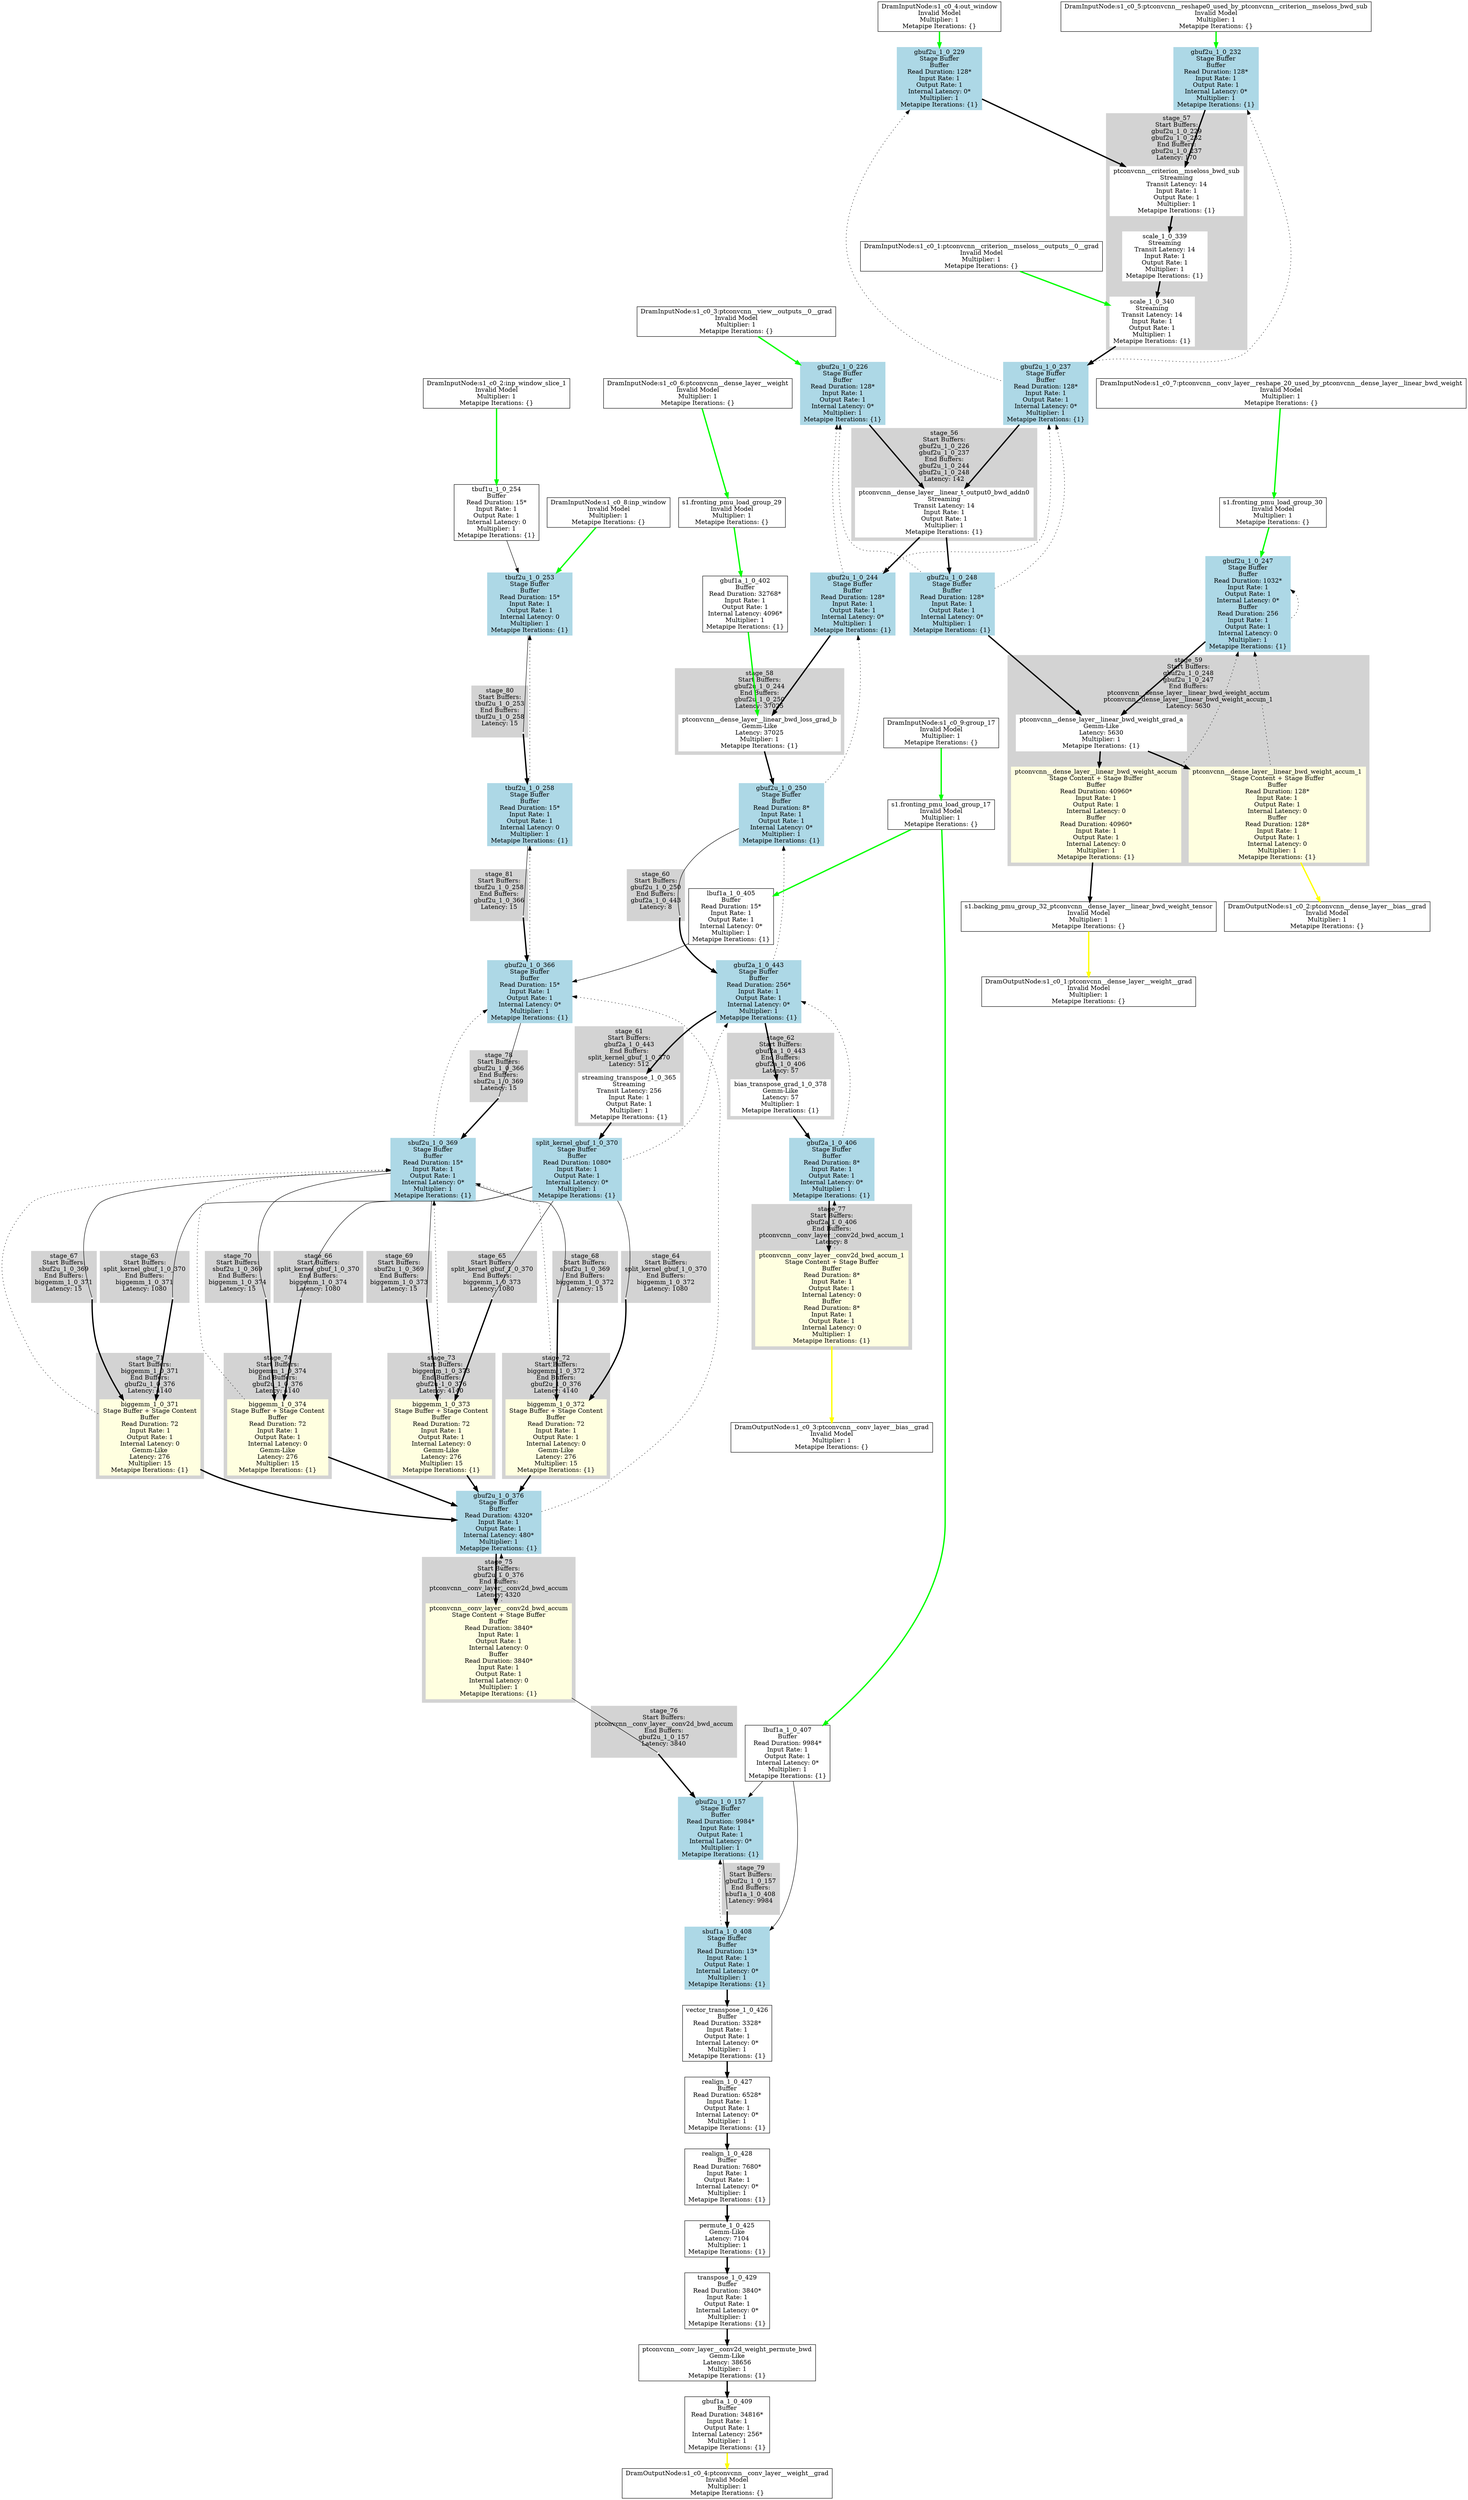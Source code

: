 digraph {
	node [shape=box]
	subgraph cluster_stage_56 {
		node [style=filled,color=white];
		style=filled;
		color=lightgrey;
		label = "stage_56&#xA;Start Buffers:&#xA;gbuf2u_1_0_226&#xA;gbuf2u_1_0_237&#xA;End Buffers:&#xA;gbuf2u_1_0_244&#xA;gbuf2u_1_0_248&#xA;Latency: 142";
		tooltip = "stage_56&#xA;Start Buffers:&#xA;gbuf2u_1_0_226&#xA;gbuf2u_1_0_237&#xA;End Buffers:&#xA;gbuf2u_1_0_244&#xA;gbuf2u_1_0_248&#xA;Latency: 142";
		1;
	}
	subgraph cluster_stage_57 {
		node [style=filled,color=white];
		style=filled;
		color=lightgrey;
		label = "stage_57&#xA;Start Buffers:&#xA;gbuf2u_1_0_229&#xA;gbuf2u_1_0_232&#xA;End Buffers:&#xA;gbuf2u_1_0_237&#xA;Latency: 170";
		tooltip = "stage_57&#xA;Start Buffers:&#xA;gbuf2u_1_0_229&#xA;gbuf2u_1_0_232&#xA;End Buffers:&#xA;gbuf2u_1_0_237&#xA;Latency: 170";
		6;
		5;
		3;
	}
	subgraph cluster_stage_58 {
		node [style=filled,color=white];
		style=filled;
		color=lightgrey;
		label = "stage_58&#xA;Start Buffers:&#xA;gbuf2u_1_0_244&#xA;End Buffers:&#xA;gbuf2u_1_0_250&#xA;Latency: 37025";
		tooltip = "stage_58&#xA;Start Buffers:&#xA;gbuf2u_1_0_244&#xA;End Buffers:&#xA;gbuf2u_1_0_250&#xA;Latency: 37025";
		10;
	}
	subgraph cluster_stage_59 {
		node [style=filled,color=white];
		style=filled;
		color=lightgrey;
		label = "stage_59&#xA;Start Buffers:&#xA;gbuf2u_1_0_248&#xA;gbuf2u_1_0_247&#xA;End Buffers:&#xA;ptconvcnn__dense_layer__linear_bwd_weight_accum&#xA;ptconvcnn__dense_layer__linear_bwd_weight_accum_1&#xA;Latency: 5630";
		tooltip = "stage_59&#xA;Start Buffers:&#xA;gbuf2u_1_0_248&#xA;gbuf2u_1_0_247&#xA;End Buffers:&#xA;ptconvcnn__dense_layer__linear_bwd_weight_accum&#xA;ptconvcnn__dense_layer__linear_bwd_weight_accum_1&#xA;Latency: 5630";
		15;
		14;
		16;
	}
	subgraph cluster_stage_60 {
		node [style=filled,color=white];
		style=filled;
		color=lightgrey;
		label = "stage_60&#xA;Start Buffers:&#xA;gbuf2u_1_0_250&#xA;End Buffers:&#xA;gbuf2a_1_0_443&#xA;Latency: 8";
		tooltip = "stage_60&#xA;Start Buffers:&#xA;gbuf2u_1_0_250&#xA;End Buffers:&#xA;gbuf2a_1_0_443&#xA;Latency: 8";
		62 [shape=point];
	}
	 "12"->"62" [arrowhead=none];
	subgraph cluster_stage_61 {
		node [style=filled,color=white];
		style=filled;
		color=lightgrey;
		label = "stage_61&#xA;Start Buffers:&#xA;gbuf2a_1_0_443&#xA;End Buffers:&#xA;split_kernel_gbuf_1_0_370&#xA;Latency: 512";
		tooltip = "stage_61&#xA;Start Buffers:&#xA;gbuf2a_1_0_443&#xA;End Buffers:&#xA;split_kernel_gbuf_1_0_370&#xA;Latency: 512";
		18;
	}
	subgraph cluster_stage_62 {
		node [style=filled,color=white];
		style=filled;
		color=lightgrey;
		label = "stage_62&#xA;Start Buffers:&#xA;gbuf2a_1_0_443&#xA;End Buffers:&#xA;gbuf2a_1_0_406&#xA;Latency: 57";
		tooltip = "stage_62&#xA;Start Buffers:&#xA;gbuf2a_1_0_443&#xA;End Buffers:&#xA;gbuf2a_1_0_406&#xA;Latency: 57";
		19;
	}
	subgraph cluster_stage_63 {
		node [style=filled,color=white];
		style=filled;
		color=lightgrey;
		label = "stage_63&#xA;Start Buffers:&#xA;split_kernel_gbuf_1_0_370&#xA;End Buffers:&#xA;biggemm_1_0_371&#xA;Latency: 1080";
		tooltip = "stage_63&#xA;Start Buffers:&#xA;split_kernel_gbuf_1_0_370&#xA;End Buffers:&#xA;biggemm_1_0_371&#xA;Latency: 1080";
		63 [shape=point];
	}
	 "20"->"63" [arrowhead=none];
	subgraph cluster_stage_64 {
		node [style=filled,color=white];
		style=filled;
		color=lightgrey;
		label = "stage_64&#xA;Start Buffers:&#xA;split_kernel_gbuf_1_0_370&#xA;End Buffers:&#xA;biggemm_1_0_372&#xA;Latency: 1080";
		tooltip = "stage_64&#xA;Start Buffers:&#xA;split_kernel_gbuf_1_0_370&#xA;End Buffers:&#xA;biggemm_1_0_372&#xA;Latency: 1080";
		64 [shape=point];
	}
	 "20"->"64" [arrowhead=none];
	subgraph cluster_stage_65 {
		node [style=filled,color=white];
		style=filled;
		color=lightgrey;
		label = "stage_65&#xA;Start Buffers:&#xA;split_kernel_gbuf_1_0_370&#xA;End Buffers:&#xA;biggemm_1_0_373&#xA;Latency: 1080";
		tooltip = "stage_65&#xA;Start Buffers:&#xA;split_kernel_gbuf_1_0_370&#xA;End Buffers:&#xA;biggemm_1_0_373&#xA;Latency: 1080";
		65 [shape=point];
	}
	 "20"->"65" [arrowhead=none];
	subgraph cluster_stage_66 {
		node [style=filled,color=white];
		style=filled;
		color=lightgrey;
		label = "stage_66&#xA;Start Buffers:&#xA;split_kernel_gbuf_1_0_370&#xA;End Buffers:&#xA;biggemm_1_0_374&#xA;Latency: 1080";
		tooltip = "stage_66&#xA;Start Buffers:&#xA;split_kernel_gbuf_1_0_370&#xA;End Buffers:&#xA;biggemm_1_0_374&#xA;Latency: 1080";
		66 [shape=point];
	}
	 "20"->"66" [arrowhead=none];
	subgraph cluster_stage_67 {
		node [style=filled,color=white];
		style=filled;
		color=lightgrey;
		label = "stage_67&#xA;Start Buffers:&#xA;sbuf2u_1_0_369&#xA;End Buffers:&#xA;biggemm_1_0_371&#xA;Latency: 15";
		tooltip = "stage_67&#xA;Start Buffers:&#xA;sbuf2u_1_0_369&#xA;End Buffers:&#xA;biggemm_1_0_371&#xA;Latency: 15";
		67 [shape=point];
	}
	 "21"->"67" [arrowhead=none];
	subgraph cluster_stage_68 {
		node [style=filled,color=white];
		style=filled;
		color=lightgrey;
		label = "stage_68&#xA;Start Buffers:&#xA;sbuf2u_1_0_369&#xA;End Buffers:&#xA;biggemm_1_0_372&#xA;Latency: 15";
		tooltip = "stage_68&#xA;Start Buffers:&#xA;sbuf2u_1_0_369&#xA;End Buffers:&#xA;biggemm_1_0_372&#xA;Latency: 15";
		68 [shape=point];
	}
	 "21"->"68" [arrowhead=none];
	subgraph cluster_stage_69 {
		node [style=filled,color=white];
		style=filled;
		color=lightgrey;
		label = "stage_69&#xA;Start Buffers:&#xA;sbuf2u_1_0_369&#xA;End Buffers:&#xA;biggemm_1_0_373&#xA;Latency: 15";
		tooltip = "stage_69&#xA;Start Buffers:&#xA;sbuf2u_1_0_369&#xA;End Buffers:&#xA;biggemm_1_0_373&#xA;Latency: 15";
		69 [shape=point];
	}
	 "21"->"69" [arrowhead=none];
	subgraph cluster_stage_70 {
		node [style=filled,color=white];
		style=filled;
		color=lightgrey;
		label = "stage_70&#xA;Start Buffers:&#xA;sbuf2u_1_0_369&#xA;End Buffers:&#xA;biggemm_1_0_374&#xA;Latency: 15";
		tooltip = "stage_70&#xA;Start Buffers:&#xA;sbuf2u_1_0_369&#xA;End Buffers:&#xA;biggemm_1_0_374&#xA;Latency: 15";
		70 [shape=point];
	}
	 "21"->"70" [arrowhead=none];
	subgraph cluster_stage_71 {
		node [style=filled,color=white];
		style=filled;
		color=lightgrey;
		label = "stage_71&#xA;Start Buffers:&#xA;biggemm_1_0_371&#xA;End Buffers:&#xA;gbuf2u_1_0_376&#xA;Latency: 4140";
		tooltip = "stage_71&#xA;Start Buffers:&#xA;biggemm_1_0_371&#xA;End Buffers:&#xA;gbuf2u_1_0_376&#xA;Latency: 4140";
		22;
	}
	subgraph cluster_stage_72 {
		node [style=filled,color=white];
		style=filled;
		color=lightgrey;
		label = "stage_72&#xA;Start Buffers:&#xA;biggemm_1_0_372&#xA;End Buffers:&#xA;gbuf2u_1_0_376&#xA;Latency: 4140";
		tooltip = "stage_72&#xA;Start Buffers:&#xA;biggemm_1_0_372&#xA;End Buffers:&#xA;gbuf2u_1_0_376&#xA;Latency: 4140";
		23;
	}
	subgraph cluster_stage_73 {
		node [style=filled,color=white];
		style=filled;
		color=lightgrey;
		label = "stage_73&#xA;Start Buffers:&#xA;biggemm_1_0_373&#xA;End Buffers:&#xA;gbuf2u_1_0_376&#xA;Latency: 4140";
		tooltip = "stage_73&#xA;Start Buffers:&#xA;biggemm_1_0_373&#xA;End Buffers:&#xA;gbuf2u_1_0_376&#xA;Latency: 4140";
		24;
	}
	subgraph cluster_stage_74 {
		node [style=filled,color=white];
		style=filled;
		color=lightgrey;
		label = "stage_74&#xA;Start Buffers:&#xA;biggemm_1_0_374&#xA;End Buffers:&#xA;gbuf2u_1_0_376&#xA;Latency: 4140";
		tooltip = "stage_74&#xA;Start Buffers:&#xA;biggemm_1_0_374&#xA;End Buffers:&#xA;gbuf2u_1_0_376&#xA;Latency: 4140";
		25;
	}
	subgraph cluster_stage_75 {
		node [style=filled,color=white];
		style=filled;
		color=lightgrey;
		label = "stage_75&#xA;Start Buffers:&#xA;gbuf2u_1_0_376&#xA;End Buffers:&#xA;ptconvcnn__conv_layer__conv2d_bwd_accum&#xA;Latency: 4320";
		tooltip = "stage_75&#xA;Start Buffers:&#xA;gbuf2u_1_0_376&#xA;End Buffers:&#xA;ptconvcnn__conv_layer__conv2d_bwd_accum&#xA;Latency: 4320";
		27;
	}
	subgraph cluster_stage_76 {
		node [style=filled,color=white];
		style=filled;
		color=lightgrey;
		label = "stage_76&#xA;Start Buffers:&#xA;ptconvcnn__conv_layer__conv2d_bwd_accum&#xA;End Buffers:&#xA;gbuf2u_1_0_157&#xA;Latency: 3840";
		tooltip = "stage_76&#xA;Start Buffers:&#xA;ptconvcnn__conv_layer__conv2d_bwd_accum&#xA;End Buffers:&#xA;gbuf2u_1_0_157&#xA;Latency: 3840";
		71 [shape=point];
	}
	 "27"->"71" [arrowhead=none];
	subgraph cluster_stage_77 {
		node [style=filled,color=white];
		style=filled;
		color=lightgrey;
		label = "stage_77&#xA;Start Buffers:&#xA;gbuf2a_1_0_406&#xA;End Buffers:&#xA;ptconvcnn__conv_layer__conv2d_bwd_accum_1&#xA;Latency: 8";
		tooltip = "stage_77&#xA;Start Buffers:&#xA;gbuf2a_1_0_406&#xA;End Buffers:&#xA;ptconvcnn__conv_layer__conv2d_bwd_accum_1&#xA;Latency: 8";
		29;
	}
	subgraph cluster_stage_78 {
		node [style=filled,color=white];
		style=filled;
		color=lightgrey;
		label = "stage_78&#xA;Start Buffers:&#xA;gbuf2u_1_0_366&#xA;End Buffers:&#xA;sbuf2u_1_0_369&#xA;Latency: 15";
		tooltip = "stage_78&#xA;Start Buffers:&#xA;gbuf2u_1_0_366&#xA;End Buffers:&#xA;sbuf2u_1_0_369&#xA;Latency: 15";
		72 [shape=point];
	}
	 "39"->"72" [arrowhead=none];
	subgraph cluster_stage_79 {
		node [style=filled,color=white];
		style=filled;
		color=lightgrey;
		label = "stage_79&#xA;Start Buffers:&#xA;gbuf2u_1_0_157&#xA;End Buffers:&#xA;sbuf1a_1_0_408&#xA;Latency: 9984";
		tooltip = "stage_79&#xA;Start Buffers:&#xA;gbuf2u_1_0_157&#xA;End Buffers:&#xA;sbuf1a_1_0_408&#xA;Latency: 9984";
		73 [shape=point];
	}
	 "40"->"73" [arrowhead=none];
	subgraph cluster_stage_80 {
		node [style=filled,color=white];
		style=filled;
		color=lightgrey;
		label = "stage_80&#xA;Start Buffers:&#xA;tbuf2u_1_0_253&#xA;End Buffers:&#xA;tbuf2u_1_0_258&#xA;Latency: 15";
		tooltip = "stage_80&#xA;Start Buffers:&#xA;tbuf2u_1_0_253&#xA;End Buffers:&#xA;tbuf2u_1_0_258&#xA;Latency: 15";
		74 [shape=point];
	}
	 "43"->"74" [arrowhead=none];
	subgraph cluster_stage_81 {
		node [style=filled,color=white];
		style=filled;
		color=lightgrey;
		label = "stage_81&#xA;Start Buffers:&#xA;tbuf2u_1_0_258&#xA;End Buffers:&#xA;gbuf2u_1_0_366&#xA;Latency: 15";
		tooltip = "stage_81&#xA;Start Buffers:&#xA;tbuf2u_1_0_258&#xA;End Buffers:&#xA;gbuf2u_1_0_366&#xA;Latency: 15";
		75 [shape=point];
	}
	 "44"->"75" [arrowhead=none];
	"0" [label= "gbuf2u_1_0_226&#xA;Stage Buffer&#xA;Buffer&#xA;Read Duration: 128*&#xA;Input Rate: 1&#xA;Output Rate: 1&#xA;Internal Latency: 0*&#xA;Multiplier: 1&#xA;Metapipe Iterations: {1}",style=filled,color=lightblue, tooltip= "gbuf2u_1_0_226&#xA;Stage Buffer&#xA;Buffer&#xA;Read Duration: 128*&#xA;Input Rate: 1&#xA;Output Rate: 1&#xA;Internal Latency: 0*&#xA;Multiplier: 1&#xA;Metapipe Iterations: {1}"];
	 "55"->"0" [color=green, penwidth=3 , tooltip="InitGroup/vector"];
	"1" [label= "ptconvcnn__dense_layer__linear_t_output0_bwd_addn0&#xA;Streaming&#xA;Transit Latency: 14&#xA;Input Rate: 1&#xA;Output Rate: 1&#xA;Multiplier: 1&#xA;Metapipe Iterations: {1}", tooltip= "ptconvcnn__dense_layer__linear_t_output0_bwd_addn0&#xA;Streaming&#xA;Transit Latency: 14&#xA;Input Rate: 1&#xA;Output Rate: 1&#xA;Multiplier: 1&#xA;Metapipe Iterations: {1}"];
	 "0"->"1" [color=black, penwidth=3 , tooltip="ExecGroup/vector Iters: {1}"];
	 "7"->"1" [color=black, penwidth=3 , tooltip="ExecGroup/vector Iters: {1}"];
	"2" [label= "gbuf2u_1_0_229&#xA;Stage Buffer&#xA;Buffer&#xA;Read Duration: 128*&#xA;Input Rate: 1&#xA;Output Rate: 1&#xA;Internal Latency: 0*&#xA;Multiplier: 1&#xA;Metapipe Iterations: {1}",style=filled,color=lightblue, tooltip= "gbuf2u_1_0_229&#xA;Stage Buffer&#xA;Buffer&#xA;Read Duration: 128*&#xA;Input Rate: 1&#xA;Output Rate: 1&#xA;Internal Latency: 0*&#xA;Multiplier: 1&#xA;Metapipe Iterations: {1}"];
	 "56"->"2" [color=green, penwidth=3 , tooltip="InitGroup/vector"];
	"3" [label= "ptconvcnn__criterion__mseloss_bwd_sub&#xA;Streaming&#xA;Transit Latency: 14&#xA;Input Rate: 1&#xA;Output Rate: 1&#xA;Multiplier: 1&#xA;Metapipe Iterations: {1}", tooltip= "ptconvcnn__criterion__mseloss_bwd_sub&#xA;Streaming&#xA;Transit Latency: 14&#xA;Input Rate: 1&#xA;Output Rate: 1&#xA;Multiplier: 1&#xA;Metapipe Iterations: {1}"];
	 "2"->"3" [color=black, penwidth=3 , tooltip="ExecGroup/vector Iters: {1}"];
	 "4"->"3" [color=black, penwidth=3 , tooltip="ExecGroup/vector Iters: {1}"];
	"4" [label= "gbuf2u_1_0_232&#xA;Stage Buffer&#xA;Buffer&#xA;Read Duration: 128*&#xA;Input Rate: 1&#xA;Output Rate: 1&#xA;Internal Latency: 0*&#xA;Multiplier: 1&#xA;Metapipe Iterations: {1}",style=filled,color=lightblue, tooltip= "gbuf2u_1_0_232&#xA;Stage Buffer&#xA;Buffer&#xA;Read Duration: 128*&#xA;Input Rate: 1&#xA;Output Rate: 1&#xA;Internal Latency: 0*&#xA;Multiplier: 1&#xA;Metapipe Iterations: {1}"];
	 "57"->"4" [color=green, penwidth=3 , tooltip="InitGroup/vector"];
	"5" [label= "scale_1_0_339&#xA;Streaming&#xA;Transit Latency: 14&#xA;Input Rate: 1&#xA;Output Rate: 1&#xA;Multiplier: 1&#xA;Metapipe Iterations: {1}", tooltip= "scale_1_0_339&#xA;Streaming&#xA;Transit Latency: 14&#xA;Input Rate: 1&#xA;Output Rate: 1&#xA;Multiplier: 1&#xA;Metapipe Iterations: {1}"];
	 "3"->"5" [color=black, penwidth=3 , tooltip="ExecGroup/vector Iters: {1}"];
	"6" [label= "scale_1_0_340&#xA;Streaming&#xA;Transit Latency: 14&#xA;Input Rate: 1&#xA;Output Rate: 1&#xA;Multiplier: 1&#xA;Metapipe Iterations: {1}", tooltip= "scale_1_0_340&#xA;Streaming&#xA;Transit Latency: 14&#xA;Input Rate: 1&#xA;Output Rate: 1&#xA;Multiplier: 1&#xA;Metapipe Iterations: {1}"];
	 "5"->"6" [color=black, penwidth=3 , tooltip="ExecGroup/vector Iters: {1}"];
	 "53"->"6" [color=green, penwidth=3 , tooltip="InitGroup/vector"];
	"7" [label= "gbuf2u_1_0_237&#xA;Stage Buffer&#xA;Buffer&#xA;Read Duration: 128*&#xA;Input Rate: 1&#xA;Output Rate: 1&#xA;Internal Latency: 0*&#xA;Multiplier: 1&#xA;Metapipe Iterations: {1}",style=filled,color=lightblue, tooltip= "gbuf2u_1_0_237&#xA;Stage Buffer&#xA;Buffer&#xA;Read Duration: 128*&#xA;Input Rate: 1&#xA;Output Rate: 1&#xA;Internal Latency: 0*&#xA;Multiplier: 1&#xA;Metapipe Iterations: {1}"];
	 "6"->"7" [color=black, penwidth=3 , tooltip="ExecGroup/vector Iters: {1}"];
	 "2"->"7" [style=dotted, dir=back];
	 "4"->"7" [style=dotted, dir=back];
	"8" [label= "gbuf2u_1_0_244&#xA;Stage Buffer&#xA;Buffer&#xA;Read Duration: 128*&#xA;Input Rate: 1&#xA;Output Rate: 1&#xA;Internal Latency: 0*&#xA;Multiplier: 1&#xA;Metapipe Iterations: {1}",style=filled,color=lightblue, tooltip= "gbuf2u_1_0_244&#xA;Stage Buffer&#xA;Buffer&#xA;Read Duration: 128*&#xA;Input Rate: 1&#xA;Output Rate: 1&#xA;Internal Latency: 0*&#xA;Multiplier: 1&#xA;Metapipe Iterations: {1}"];
	 "1"->"8" [color=black, penwidth=3 , tooltip="ExecGroup/vector Iters: {1}"];
	 "0"->"8" [style=dotted, dir=back];
	 "7"->"8" [style=dotted, dir=back];
	"9" [label= "gbuf2u_1_0_248&#xA;Stage Buffer&#xA;Buffer&#xA;Read Duration: 128*&#xA;Input Rate: 1&#xA;Output Rate: 1&#xA;Internal Latency: 0*&#xA;Multiplier: 1&#xA;Metapipe Iterations: {1}",style=filled,color=lightblue, tooltip= "gbuf2u_1_0_248&#xA;Stage Buffer&#xA;Buffer&#xA;Read Duration: 128*&#xA;Input Rate: 1&#xA;Output Rate: 1&#xA;Internal Latency: 0*&#xA;Multiplier: 1&#xA;Metapipe Iterations: {1}"];
	 "1"->"9" [color=black, penwidth=3 , tooltip="ExecGroup/vector Iters: {1}"];
	 "0"->"9" [style=dotted, dir=back];
	 "7"->"9" [style=dotted, dir=back];
	"10" [label= "ptconvcnn__dense_layer__linear_bwd_loss_grad_b&#xA;Gemm-Like&#xA;Latency: 37025&#xA;Multiplier: 1&#xA;Metapipe Iterations: {1}", tooltip= "ptconvcnn__dense_layer__linear_bwd_loss_grad_b&#xA;Gemm-Like&#xA;Latency: 37025&#xA;Multiplier: 1&#xA;Metapipe Iterations: {1}"];
	 "8"->"10" [color=black, penwidth=3 , tooltip="ExecGroup/vector Iters: {1}"];
	 "11"->"10" [color=green, penwidth=3 , tooltip="InitGroup/vector Iters: {1}"];
	"11" [label= "gbuf1a_1_0_402&#xA;Buffer&#xA;Read Duration: 32768*&#xA;Input Rate: 1&#xA;Output Rate: 1&#xA;Internal Latency: 4096*&#xA;Multiplier: 1&#xA;Metapipe Iterations: {1}", tooltip= "gbuf1a_1_0_402&#xA;Buffer&#xA;Read Duration: 32768*&#xA;Input Rate: 1&#xA;Output Rate: 1&#xA;Internal Latency: 4096*&#xA;Multiplier: 1&#xA;Metapipe Iterations: {1}"];
	 "49"->"11" [color=green, penwidth=3 , tooltip="InitGroup/vector"];
	"12" [label= "gbuf2u_1_0_250&#xA;Stage Buffer&#xA;Buffer&#xA;Read Duration: 8*&#xA;Input Rate: 1&#xA;Output Rate: 1&#xA;Internal Latency: 0*&#xA;Multiplier: 1&#xA;Metapipe Iterations: {1}",style=filled,color=lightblue, tooltip= "gbuf2u_1_0_250&#xA;Stage Buffer&#xA;Buffer&#xA;Read Duration: 8*&#xA;Input Rate: 1&#xA;Output Rate: 1&#xA;Internal Latency: 0*&#xA;Multiplier: 1&#xA;Metapipe Iterations: {1}"];
	 "10"->"12" [color=black, penwidth=3 , tooltip="ExecGroup/vector Iters: {1}"];
	 "8"->"12" [style=dotted, dir=back];
	"13" [label= "gbuf2u_1_0_247&#xA;Stage Buffer&#xA;Buffer&#xA;Read Duration: 1032*&#xA;Input Rate: 1&#xA;Output Rate: 1&#xA;Internal Latency: 0*&#xA;Buffer&#xA;Read Duration: 256&#xA;Input Rate: 1&#xA;Output Rate: 1&#xA;Internal Latency: 0&#xA;Multiplier: 1&#xA;Metapipe Iterations: {1}",style=filled,color=lightblue, tooltip= "gbuf2u_1_0_247&#xA;Stage Buffer&#xA;Buffer&#xA;Read Duration: 1032*&#xA;Input Rate: 1&#xA;Output Rate: 1&#xA;Internal Latency: 0*&#xA;Buffer&#xA;Read Duration: 256&#xA;Input Rate: 1&#xA;Output Rate: 1&#xA;Internal Latency: 0&#xA;Multiplier: 1&#xA;Metapipe Iterations: {1}"];
	 "50"->"13" [color=green, penwidth=3 , tooltip="InitGroup/vector"];
	 "13"->"13" [style=dotted, dir=back];
	"14" [label= "ptconvcnn__dense_layer__linear_bwd_weight_grad_a&#xA;Gemm-Like&#xA;Latency: 5630&#xA;Multiplier: 1&#xA;Metapipe Iterations: {1}", tooltip= "ptconvcnn__dense_layer__linear_bwd_weight_grad_a&#xA;Gemm-Like&#xA;Latency: 5630&#xA;Multiplier: 1&#xA;Metapipe Iterations: {1}"];
	 "13"->"14" [color=black, penwidth=3 , tooltip="ExecGroup/vector Iters: {1}"];
	 "9"->"14" [color=black, penwidth=3 , tooltip="ExecGroup/vector Iters: {1}"];
	"15" [label= "ptconvcnn__dense_layer__linear_bwd_weight_accum&#xA;Stage Content + Stage Buffer&#xA;Buffer&#xA;Read Duration: 40960*&#xA;Input Rate: 1&#xA;Output Rate: 1&#xA;Internal Latency: 0&#xA;Buffer&#xA;Read Duration: 40960*&#xA;Input Rate: 1&#xA;Output Rate: 1&#xA;Internal Latency: 0&#xA;Multiplier: 1&#xA;Metapipe Iterations: {1}",style=filled,color=lightyellow, tooltip= "ptconvcnn__dense_layer__linear_bwd_weight_accum&#xA;Stage Content + Stage Buffer&#xA;Buffer&#xA;Read Duration: 40960*&#xA;Input Rate: 1&#xA;Output Rate: 1&#xA;Internal Latency: 0&#xA;Buffer&#xA;Read Duration: 40960*&#xA;Input Rate: 1&#xA;Output Rate: 1&#xA;Internal Latency: 0&#xA;Multiplier: 1&#xA;Metapipe Iterations: {1}"];
	 "14"->"15" [color=black, penwidth=3 , tooltip="ExecGroup/vector Iters: {1}"];
	 "13"->"15" [style=dotted, dir=back];
	"16" [label= "ptconvcnn__dense_layer__linear_bwd_weight_accum_1&#xA;Stage Content + Stage Buffer&#xA;Buffer&#xA;Read Duration: 128*&#xA;Input Rate: 1&#xA;Output Rate: 1&#xA;Internal Latency: 0&#xA;Buffer&#xA;Read Duration: 128*&#xA;Input Rate: 1&#xA;Output Rate: 1&#xA;Internal Latency: 0&#xA;Multiplier: 1&#xA;Metapipe Iterations: {1}",style=filled,color=lightyellow, tooltip= "ptconvcnn__dense_layer__linear_bwd_weight_accum_1&#xA;Stage Content + Stage Buffer&#xA;Buffer&#xA;Read Duration: 128*&#xA;Input Rate: 1&#xA;Output Rate: 1&#xA;Internal Latency: 0&#xA;Buffer&#xA;Read Duration: 128*&#xA;Input Rate: 1&#xA;Output Rate: 1&#xA;Internal Latency: 0&#xA;Multiplier: 1&#xA;Metapipe Iterations: {1}"];
	 "14"->"16" [color=black, penwidth=3 , tooltip="ExecGroup/vector Iters: {1}"];
	 "13"->"16" [style=dotted, dir=back];
	"17" [label= "gbuf2a_1_0_443&#xA;Stage Buffer&#xA;Buffer&#xA;Read Duration: 256*&#xA;Input Rate: 1&#xA;Output Rate: 1&#xA;Internal Latency: 0*&#xA;Multiplier: 1&#xA;Metapipe Iterations: {1}",style=filled,color=lightblue, tooltip= "gbuf2a_1_0_443&#xA;Stage Buffer&#xA;Buffer&#xA;Read Duration: 256*&#xA;Input Rate: 1&#xA;Output Rate: 1&#xA;Internal Latency: 0*&#xA;Multiplier: 1&#xA;Metapipe Iterations: {1}"];
	 "62"->"17" [color=black, penwidth=3 , tooltip="ExecGroup/vector Iters: {1}"];
	 "12"->"17" [style=dotted, dir=back];
	"18" [label= "streaming_transpose_1_0_365&#xA;Streaming&#xA;Transit Latency: 256&#xA;Input Rate: 1&#xA;Output Rate: 1&#xA;Multiplier: 1&#xA;Metapipe Iterations: {1}", tooltip= "streaming_transpose_1_0_365&#xA;Streaming&#xA;Transit Latency: 256&#xA;Input Rate: 1&#xA;Output Rate: 1&#xA;Multiplier: 1&#xA;Metapipe Iterations: {1}"];
	 "17"->"18" [color=black, penwidth=3 , tooltip="ExecGroup/vector Iters: {1}"];
	"19" [label= "bias_transpose_grad_1_0_378&#xA;Gemm-Like&#xA;Latency: 57&#xA;Multiplier: 1&#xA;Metapipe Iterations: {1}", tooltip= "bias_transpose_grad_1_0_378&#xA;Gemm-Like&#xA;Latency: 57&#xA;Multiplier: 1&#xA;Metapipe Iterations: {1}"];
	 "17"->"19" [color=black, penwidth=3 , tooltip="ExecGroup/vector Iters: {1}"];
	"20" [label= "split_kernel_gbuf_1_0_370&#xA;Stage Buffer&#xA;Buffer&#xA;Read Duration: 1080*&#xA;Input Rate: 1&#xA;Output Rate: 1&#xA;Internal Latency: 0*&#xA;Multiplier: 1&#xA;Metapipe Iterations: {1}",style=filled,color=lightblue, tooltip= "split_kernel_gbuf_1_0_370&#xA;Stage Buffer&#xA;Buffer&#xA;Read Duration: 1080*&#xA;Input Rate: 1&#xA;Output Rate: 1&#xA;Internal Latency: 0*&#xA;Multiplier: 1&#xA;Metapipe Iterations: {1}"];
	 "18"->"20" [color=black, penwidth=3 , tooltip="ExecGroup/vector Iters: {1}"];
	 "17"->"20" [style=dotted, dir=back];
	"21" [label= "sbuf2u_1_0_369&#xA;Stage Buffer&#xA;Buffer&#xA;Read Duration: 15*&#xA;Input Rate: 1&#xA;Output Rate: 1&#xA;Internal Latency: 0*&#xA;Multiplier: 1&#xA;Metapipe Iterations: {1}",style=filled,color=lightblue, tooltip= "sbuf2u_1_0_369&#xA;Stage Buffer&#xA;Buffer&#xA;Read Duration: 15*&#xA;Input Rate: 1&#xA;Output Rate: 1&#xA;Internal Latency: 0*&#xA;Multiplier: 1&#xA;Metapipe Iterations: {1}"];
	 "72"->"21" [color=black, penwidth=3 , tooltip="ExecGroup/vector Iters: {1}"];
	 "39"->"21" [style=dotted, dir=back];
	"22" [label= "biggemm_1_0_371&#xA;Stage Buffer + Stage Content&#xA;Buffer&#xA;Read Duration: 72&#xA;Input Rate: 1&#xA;Output Rate: 1&#xA;Internal Latency: 0&#xA;Gemm-Like&#xA;Latency: 276&#xA;Multiplier: 15&#xA;Metapipe Iterations: {1}",style=filled,color=lightyellow, tooltip= "biggemm_1_0_371&#xA;Stage Buffer + Stage Content&#xA;Buffer&#xA;Read Duration: 72&#xA;Input Rate: 1&#xA;Output Rate: 1&#xA;Internal Latency: 0&#xA;Gemm-Like&#xA;Latency: 276&#xA;Multiplier: 15&#xA;Metapipe Iterations: {1}"];
	 "67"->"22" [color=black, penwidth=3 , tooltip="ExecGroup/vector Iters: {1}"];
	 "63"->"22" [color=black, penwidth=3 , tooltip="ExecGroup/vector Iters: {1}"];
	 "21"->"22" [style=dotted, dir=back];
	"23" [label= "biggemm_1_0_372&#xA;Stage Buffer + Stage Content&#xA;Buffer&#xA;Read Duration: 72&#xA;Input Rate: 1&#xA;Output Rate: 1&#xA;Internal Latency: 0&#xA;Gemm-Like&#xA;Latency: 276&#xA;Multiplier: 15&#xA;Metapipe Iterations: {1}",style=filled,color=lightyellow, tooltip= "biggemm_1_0_372&#xA;Stage Buffer + Stage Content&#xA;Buffer&#xA;Read Duration: 72&#xA;Input Rate: 1&#xA;Output Rate: 1&#xA;Internal Latency: 0&#xA;Gemm-Like&#xA;Latency: 276&#xA;Multiplier: 15&#xA;Metapipe Iterations: {1}"];
	 "68"->"23" [color=black, penwidth=3 , tooltip="ExecGroup/vector Iters: {1}"];
	 "64"->"23" [color=black, penwidth=3 , tooltip="ExecGroup/vector Iters: {1}"];
	 "21"->"23" [style=dotted, dir=back];
	"24" [label= "biggemm_1_0_373&#xA;Stage Buffer + Stage Content&#xA;Buffer&#xA;Read Duration: 72&#xA;Input Rate: 1&#xA;Output Rate: 1&#xA;Internal Latency: 0&#xA;Gemm-Like&#xA;Latency: 276&#xA;Multiplier: 15&#xA;Metapipe Iterations: {1}",style=filled,color=lightyellow, tooltip= "biggemm_1_0_373&#xA;Stage Buffer + Stage Content&#xA;Buffer&#xA;Read Duration: 72&#xA;Input Rate: 1&#xA;Output Rate: 1&#xA;Internal Latency: 0&#xA;Gemm-Like&#xA;Latency: 276&#xA;Multiplier: 15&#xA;Metapipe Iterations: {1}"];
	 "69"->"24" [color=black, penwidth=3 , tooltip="ExecGroup/vector Iters: {1}"];
	 "65"->"24" [color=black, penwidth=3 , tooltip="ExecGroup/vector Iters: {1}"];
	 "21"->"24" [style=dotted, dir=back];
	"25" [label= "biggemm_1_0_374&#xA;Stage Buffer + Stage Content&#xA;Buffer&#xA;Read Duration: 72&#xA;Input Rate: 1&#xA;Output Rate: 1&#xA;Internal Latency: 0&#xA;Gemm-Like&#xA;Latency: 276&#xA;Multiplier: 15&#xA;Metapipe Iterations: {1}",style=filled,color=lightyellow, tooltip= "biggemm_1_0_374&#xA;Stage Buffer + Stage Content&#xA;Buffer&#xA;Read Duration: 72&#xA;Input Rate: 1&#xA;Output Rate: 1&#xA;Internal Latency: 0&#xA;Gemm-Like&#xA;Latency: 276&#xA;Multiplier: 15&#xA;Metapipe Iterations: {1}"];
	 "70"->"25" [color=black, penwidth=3 , tooltip="ExecGroup/vector Iters: {1}"];
	 "66"->"25" [color=black, penwidth=3 , tooltip="ExecGroup/vector Iters: {1}"];
	 "21"->"25" [style=dotted, dir=back];
	"26" [label= "gbuf2u_1_0_376&#xA;Stage Buffer&#xA;Buffer&#xA;Read Duration: 4320*&#xA;Input Rate: 1&#xA;Output Rate: 1&#xA;Internal Latency: 480*&#xA;Multiplier: 1&#xA;Metapipe Iterations: {1}",style=filled,color=lightblue, tooltip= "gbuf2u_1_0_376&#xA;Stage Buffer&#xA;Buffer&#xA;Read Duration: 4320*&#xA;Input Rate: 1&#xA;Output Rate: 1&#xA;Internal Latency: 480*&#xA;Multiplier: 1&#xA;Metapipe Iterations: {1}"];
	 "22"->"26" [color=black, penwidth=3 , tooltip="ExecGroup/vector Iters: {1}"];
	 "23"->"26" [color=black, penwidth=3 , tooltip="ExecGroup/vector Iters: {1}"];
	 "24"->"26" [color=black, penwidth=3 , tooltip="ExecGroup/vector Iters: {1}"];
	 "25"->"26" [color=black, penwidth=3 , tooltip="ExecGroup/vector Iters: {1}"];
	 "39"->"26" [style=dotted, dir=back];
	"27" [label= "ptconvcnn__conv_layer__conv2d_bwd_accum&#xA;Stage Content + Stage Buffer&#xA;Buffer&#xA;Read Duration: 3840*&#xA;Input Rate: 1&#xA;Output Rate: 1&#xA;Internal Latency: 0&#xA;Buffer&#xA;Read Duration: 3840*&#xA;Input Rate: 1&#xA;Output Rate: 1&#xA;Internal Latency: 0&#xA;Multiplier: 1&#xA;Metapipe Iterations: {1}",style=filled,color=lightyellow, tooltip= "ptconvcnn__conv_layer__conv2d_bwd_accum&#xA;Stage Content + Stage Buffer&#xA;Buffer&#xA;Read Duration: 3840*&#xA;Input Rate: 1&#xA;Output Rate: 1&#xA;Internal Latency: 0&#xA;Buffer&#xA;Read Duration: 3840*&#xA;Input Rate: 1&#xA;Output Rate: 1&#xA;Internal Latency: 0&#xA;Multiplier: 1&#xA;Metapipe Iterations: {1}"];
	 "26"->"27" [color=black, penwidth=3 , tooltip="ExecGroup/vector Iters: {1}"];
	 "26"->"27" [style=dotted, dir=back];
	"28" [label= "gbuf2a_1_0_406&#xA;Stage Buffer&#xA;Buffer&#xA;Read Duration: 8*&#xA;Input Rate: 1&#xA;Output Rate: 1&#xA;Internal Latency: 0*&#xA;Multiplier: 1&#xA;Metapipe Iterations: {1}",style=filled,color=lightblue, tooltip= "gbuf2a_1_0_406&#xA;Stage Buffer&#xA;Buffer&#xA;Read Duration: 8*&#xA;Input Rate: 1&#xA;Output Rate: 1&#xA;Internal Latency: 0*&#xA;Multiplier: 1&#xA;Metapipe Iterations: {1}"];
	 "19"->"28" [color=black, penwidth=3 , tooltip="ExecGroup/vector Iters: {1}"];
	 "17"->"28" [style=dotted, dir=back];
	"29" [label= "ptconvcnn__conv_layer__conv2d_bwd_accum_1&#xA;Stage Content + Stage Buffer&#xA;Buffer&#xA;Read Duration: 8*&#xA;Input Rate: 1&#xA;Output Rate: 1&#xA;Internal Latency: 0&#xA;Buffer&#xA;Read Duration: 8*&#xA;Input Rate: 1&#xA;Output Rate: 1&#xA;Internal Latency: 0&#xA;Multiplier: 1&#xA;Metapipe Iterations: {1}",style=filled,color=lightyellow, tooltip= "ptconvcnn__conv_layer__conv2d_bwd_accum_1&#xA;Stage Content + Stage Buffer&#xA;Buffer&#xA;Read Duration: 8*&#xA;Input Rate: 1&#xA;Output Rate: 1&#xA;Internal Latency: 0&#xA;Buffer&#xA;Read Duration: 8*&#xA;Input Rate: 1&#xA;Output Rate: 1&#xA;Internal Latency: 0&#xA;Multiplier: 1&#xA;Metapipe Iterations: {1}"];
	 "28"->"29" [color=black, penwidth=3 , tooltip="ExecGroup/vector Iters: {1}"];
	 "28"->"29" [style=dotted, dir=back];
	"30" [label= "sbuf1a_1_0_408&#xA;Stage Buffer&#xA;Buffer&#xA;Read Duration: 13*&#xA;Input Rate: 1&#xA;Output Rate: 1&#xA;Internal Latency: 0*&#xA;Multiplier: 1&#xA;Metapipe Iterations: {1}",style=filled,color=lightblue, tooltip= "sbuf1a_1_0_408&#xA;Stage Buffer&#xA;Buffer&#xA;Read Duration: 13*&#xA;Input Rate: 1&#xA;Output Rate: 1&#xA;Internal Latency: 0*&#xA;Multiplier: 1&#xA;Metapipe Iterations: {1}"];
	 "73"->"30" [color=black, penwidth=3 , tooltip="ExecGroup/vector Iters: {1}"];
	 "42"->"30" [color=black, tooltip="ExecGroup/scalar Iters: {1}"];
	 "40"->"30" [style=dotted, dir=back];
	"31" [label= "vector_transpose_1_0_426&#xA;Buffer&#xA;Read Duration: 3328*&#xA;Input Rate: 1&#xA;Output Rate: 1&#xA;Internal Latency: 0*&#xA;Multiplier: 1&#xA;Metapipe Iterations: {1}", tooltip= "vector_transpose_1_0_426&#xA;Buffer&#xA;Read Duration: 3328*&#xA;Input Rate: 1&#xA;Output Rate: 1&#xA;Internal Latency: 0*&#xA;Multiplier: 1&#xA;Metapipe Iterations: {1}"];
	 "30"->"31" [color=black, penwidth=3 , tooltip="ExecGroup/vector Iters: {1}"];
	"32" [label= "realign_1_0_427&#xA;Buffer&#xA;Read Duration: 6528*&#xA;Input Rate: 1&#xA;Output Rate: 1&#xA;Internal Latency: 0*&#xA;Multiplier: 1&#xA;Metapipe Iterations: {1}", tooltip= "realign_1_0_427&#xA;Buffer&#xA;Read Duration: 6528*&#xA;Input Rate: 1&#xA;Output Rate: 1&#xA;Internal Latency: 0*&#xA;Multiplier: 1&#xA;Metapipe Iterations: {1}"];
	 "31"->"32" [color=black, penwidth=3 , tooltip="ExecGroup/vector Iters: {1}"];
	"33" [label= "realign_1_0_428&#xA;Buffer&#xA;Read Duration: 7680*&#xA;Input Rate: 1&#xA;Output Rate: 1&#xA;Internal Latency: 0*&#xA;Multiplier: 1&#xA;Metapipe Iterations: {1}", tooltip= "realign_1_0_428&#xA;Buffer&#xA;Read Duration: 7680*&#xA;Input Rate: 1&#xA;Output Rate: 1&#xA;Internal Latency: 0*&#xA;Multiplier: 1&#xA;Metapipe Iterations: {1}"];
	 "32"->"33" [color=black, penwidth=3 , tooltip="ExecGroup/vector Iters: {1}"];
	"34" [label= "permute_1_0_425&#xA;Gemm-Like&#xA;Latency: 7104&#xA;Multiplier: 1&#xA;Metapipe Iterations: {1}", tooltip= "permute_1_0_425&#xA;Gemm-Like&#xA;Latency: 7104&#xA;Multiplier: 1&#xA;Metapipe Iterations: {1}"];
	 "33"->"34" [color=black, penwidth=3 , tooltip="ExecGroup/vector Iters: {1}"];
	"35" [label= "transpose_1_0_429&#xA;Buffer&#xA;Read Duration: 3840*&#xA;Input Rate: 1&#xA;Output Rate: 1&#xA;Internal Latency: 0*&#xA;Multiplier: 1&#xA;Metapipe Iterations: {1}", tooltip= "transpose_1_0_429&#xA;Buffer&#xA;Read Duration: 3840*&#xA;Input Rate: 1&#xA;Output Rate: 1&#xA;Internal Latency: 0*&#xA;Multiplier: 1&#xA;Metapipe Iterations: {1}"];
	 "34"->"35" [color=black, penwidth=3 , tooltip="ExecGroup/vector Iters: {1}"];
	"36" [label= "ptconvcnn__conv_layer__conv2d_weight_permute_bwd&#xA;Gemm-Like&#xA;Latency: 38656&#xA;Multiplier: 1&#xA;Metapipe Iterations: {1}", tooltip= "ptconvcnn__conv_layer__conv2d_weight_permute_bwd&#xA;Gemm-Like&#xA;Latency: 38656&#xA;Multiplier: 1&#xA;Metapipe Iterations: {1}"];
	 "35"->"36" [color=black, penwidth=3 , tooltip="ExecGroup/vector Iters: {1}"];
	"37" [label= "gbuf1a_1_0_409&#xA;Buffer&#xA;Read Duration: 34816*&#xA;Input Rate: 1&#xA;Output Rate: 1&#xA;Internal Latency: 256*&#xA;Multiplier: 1&#xA;Metapipe Iterations: {1}", tooltip= "gbuf1a_1_0_409&#xA;Buffer&#xA;Read Duration: 34816*&#xA;Input Rate: 1&#xA;Output Rate: 1&#xA;Internal Latency: 256*&#xA;Multiplier: 1&#xA;Metapipe Iterations: {1}"];
	 "36"->"37" [color=black, penwidth=3 , tooltip="ExecGroup/vector Iters: {1}"];
	"38" [label= "DramOutputNode:s1_c0_4:ptconvcnn__conv_layer__weight__grad&#xA;Invalid Model&#xA;Multiplier: 1&#xA;Metapipe Iterations: {}", tooltip= "DramOutputNode:s1_c0_4:ptconvcnn__conv_layer__weight__grad&#xA;Invalid Model&#xA;Multiplier: 1&#xA;Metapipe Iterations: {}"];
	 "37"->"38" [color=yellow, penwidth=3 , tooltip="FinalGroup/vector Iters: {1}"];
	"39" [label= "gbuf2u_1_0_366&#xA;Stage Buffer&#xA;Buffer&#xA;Read Duration: 15*&#xA;Input Rate: 1&#xA;Output Rate: 1&#xA;Internal Latency: 0*&#xA;Multiplier: 1&#xA;Metapipe Iterations: {1}",style=filled,color=lightblue, tooltip= "gbuf2u_1_0_366&#xA;Stage Buffer&#xA;Buffer&#xA;Read Duration: 15*&#xA;Input Rate: 1&#xA;Output Rate: 1&#xA;Internal Latency: 0*&#xA;Multiplier: 1&#xA;Metapipe Iterations: {1}"];
	 "41"->"39" [color=black, tooltip="ExecGroup/scalar Iters: {1}"];
	 "75"->"39" [color=black, penwidth=3 , tooltip="ExecGroup/vector Iters: {1}"];
	 "44"->"39" [style=dotted, dir=back];
	"40" [label= "gbuf2u_1_0_157&#xA;Stage Buffer&#xA;Buffer&#xA;Read Duration: 9984*&#xA;Input Rate: 1&#xA;Output Rate: 1&#xA;Internal Latency: 0*&#xA;Multiplier: 1&#xA;Metapipe Iterations: {1}",style=filled,color=lightblue, tooltip= "gbuf2u_1_0_157&#xA;Stage Buffer&#xA;Buffer&#xA;Read Duration: 9984*&#xA;Input Rate: 1&#xA;Output Rate: 1&#xA;Internal Latency: 0*&#xA;Multiplier: 1&#xA;Metapipe Iterations: {1}"];
	 "42"->"40" [color=black, tooltip="ExecGroup/scalar Iters: {1}"];
	 "71"->"40" [color=black, penwidth=3 , tooltip="ExecGroup/vector Iters: {1}"];
	"41" [label= "lbuf1a_1_0_405&#xA;Buffer&#xA;Read Duration: 15*&#xA;Input Rate: 1&#xA;Output Rate: 1&#xA;Internal Latency: 0*&#xA;Multiplier: 1&#xA;Metapipe Iterations: {1}", tooltip= "lbuf1a_1_0_405&#xA;Buffer&#xA;Read Duration: 15*&#xA;Input Rate: 1&#xA;Output Rate: 1&#xA;Internal Latency: 0*&#xA;Multiplier: 1&#xA;Metapipe Iterations: {1}"];
	 "51"->"41" [color=green, penwidth=3 , tooltip="InitGroup/vector"];
	"42" [label= "lbuf1a_1_0_407&#xA;Buffer&#xA;Read Duration: 9984*&#xA;Input Rate: 1&#xA;Output Rate: 1&#xA;Internal Latency: 0*&#xA;Multiplier: 1&#xA;Metapipe Iterations: {1}", tooltip= "lbuf1a_1_0_407&#xA;Buffer&#xA;Read Duration: 9984*&#xA;Input Rate: 1&#xA;Output Rate: 1&#xA;Internal Latency: 0*&#xA;Multiplier: 1&#xA;Metapipe Iterations: {1}"];
	 "51"->"42" [color=green, penwidth=3 , tooltip="InitGroup/vector"];
	"43" [label= "tbuf2u_1_0_253&#xA;Stage Buffer&#xA;Buffer&#xA;Read Duration: 15*&#xA;Input Rate: 1&#xA;Output Rate: 1&#xA;Internal Latency: 0&#xA;Multiplier: 1&#xA;Metapipe Iterations: {1}",style=filled,color=lightblue, tooltip= "tbuf2u_1_0_253&#xA;Stage Buffer&#xA;Buffer&#xA;Read Duration: 15*&#xA;Input Rate: 1&#xA;Output Rate: 1&#xA;Internal Latency: 0&#xA;Multiplier: 1&#xA;Metapipe Iterations: {1}"];
	 "45"->"43" [color=black, tooltip="ExecGroup/scalar Iters: {1}"];
	 "60"->"43" [color=green, penwidth=3 , tooltip="InitGroup/vector"];
	"44" [label= "tbuf2u_1_0_258&#xA;Stage Buffer&#xA;Buffer&#xA;Read Duration: 15*&#xA;Input Rate: 1&#xA;Output Rate: 1&#xA;Internal Latency: 0&#xA;Multiplier: 1&#xA;Metapipe Iterations: {1}",style=filled,color=lightblue, tooltip= "tbuf2u_1_0_258&#xA;Stage Buffer&#xA;Buffer&#xA;Read Duration: 15*&#xA;Input Rate: 1&#xA;Output Rate: 1&#xA;Internal Latency: 0&#xA;Multiplier: 1&#xA;Metapipe Iterations: {1}"];
	 "74"->"44" [color=black, penwidth=3 , tooltip="ExecGroup/vector Iters: {1}"];
	 "43"->"44" [style=dotted, dir=back];
	"45" [label= "tbuf1u_1_0_254&#xA;Buffer&#xA;Read Duration: 15*&#xA;Input Rate: 1&#xA;Output Rate: 1&#xA;Internal Latency: 0&#xA;Multiplier: 1&#xA;Metapipe Iterations: {1}", tooltip= "tbuf1u_1_0_254&#xA;Buffer&#xA;Read Duration: 15*&#xA;Input Rate: 1&#xA;Output Rate: 1&#xA;Internal Latency: 0&#xA;Multiplier: 1&#xA;Metapipe Iterations: {1}"];
	 "54"->"45" [color=green, penwidth=3 , tooltip="InitGroup/vector"];
	"46" [label= "s1.backing_pmu_group_32_ptconvcnn__dense_layer__linear_bwd_weight_tensor&#xA;Invalid Model&#xA;Multiplier: 1&#xA;Metapipe Iterations: {}", tooltip= "s1.backing_pmu_group_32_ptconvcnn__dense_layer__linear_bwd_weight_tensor&#xA;Invalid Model&#xA;Multiplier: 1&#xA;Metapipe Iterations: {}"];
	 "15"->"46" [color=black, penwidth=3 , tooltip="ExecGroup/vector Iters: {1}"];
	"47" [label= "DramOutputNode:s1_c0_2:ptconvcnn__dense_layer__bias__grad&#xA;Invalid Model&#xA;Multiplier: 1&#xA;Metapipe Iterations: {}", tooltip= "DramOutputNode:s1_c0_2:ptconvcnn__dense_layer__bias__grad&#xA;Invalid Model&#xA;Multiplier: 1&#xA;Metapipe Iterations: {}"];
	 "16"->"47" [color=yellow, penwidth=3 , tooltip="FinalGroup/vector Iters: {1}"];
	"48" [label= "DramOutputNode:s1_c0_3:ptconvcnn__conv_layer__bias__grad&#xA;Invalid Model&#xA;Multiplier: 1&#xA;Metapipe Iterations: {}", tooltip= "DramOutputNode:s1_c0_3:ptconvcnn__conv_layer__bias__grad&#xA;Invalid Model&#xA;Multiplier: 1&#xA;Metapipe Iterations: {}"];
	 "29"->"48" [color=yellow, penwidth=3 , tooltip="FinalGroup/vector Iters: {1}"];
	"49" [label= "s1.fronting_pmu_load_group_29&#xA;Invalid Model&#xA;Multiplier: 1&#xA;Metapipe Iterations: {}", tooltip= "s1.fronting_pmu_load_group_29&#xA;Invalid Model&#xA;Multiplier: 1&#xA;Metapipe Iterations: {}"];
	 "58"->"49" [color=green, penwidth=3 , tooltip="InitGroup/vector"];
	"50" [label= "s1.fronting_pmu_load_group_30&#xA;Invalid Model&#xA;Multiplier: 1&#xA;Metapipe Iterations: {}", tooltip= "s1.fronting_pmu_load_group_30&#xA;Invalid Model&#xA;Multiplier: 1&#xA;Metapipe Iterations: {}"];
	 "59"->"50" [color=green, penwidth=3 , tooltip="InitGroup/vector"];
	"51" [label= "s1.fronting_pmu_load_group_17&#xA;Invalid Model&#xA;Multiplier: 1&#xA;Metapipe Iterations: {}", tooltip= "s1.fronting_pmu_load_group_17&#xA;Invalid Model&#xA;Multiplier: 1&#xA;Metapipe Iterations: {}"];
	 "61"->"51" [color=green, penwidth=3 , tooltip="InitGroup/vector"];
	"52" [label= "DramOutputNode:s1_c0_1:ptconvcnn__dense_layer__weight__grad&#xA;Invalid Model&#xA;Multiplier: 1&#xA;Metapipe Iterations: {}", tooltip= "DramOutputNode:s1_c0_1:ptconvcnn__dense_layer__weight__grad&#xA;Invalid Model&#xA;Multiplier: 1&#xA;Metapipe Iterations: {}"];
	 "46"->"52" [color=yellow, penwidth=3 , tooltip="FinalGroup/vector"];
	"53" [label= "DramInputNode:s1_c0_1:ptconvcnn__criterion__mseloss__outputs__0__grad&#xA;Invalid Model&#xA;Multiplier: 1&#xA;Metapipe Iterations: {}", tooltip= "DramInputNode:s1_c0_1:ptconvcnn__criterion__mseloss__outputs__0__grad&#xA;Invalid Model&#xA;Multiplier: 1&#xA;Metapipe Iterations: {}"];
	"54" [label= "DramInputNode:s1_c0_2:inp_window_slice_1&#xA;Invalid Model&#xA;Multiplier: 1&#xA;Metapipe Iterations: {}", tooltip= "DramInputNode:s1_c0_2:inp_window_slice_1&#xA;Invalid Model&#xA;Multiplier: 1&#xA;Metapipe Iterations: {}"];
	"55" [label= "DramInputNode:s1_c0_3:ptconvcnn__view__outputs__0__grad&#xA;Invalid Model&#xA;Multiplier: 1&#xA;Metapipe Iterations: {}", tooltip= "DramInputNode:s1_c0_3:ptconvcnn__view__outputs__0__grad&#xA;Invalid Model&#xA;Multiplier: 1&#xA;Metapipe Iterations: {}"];
	"56" [label= "DramInputNode:s1_c0_4:out_window&#xA;Invalid Model&#xA;Multiplier: 1&#xA;Metapipe Iterations: {}", tooltip= "DramInputNode:s1_c0_4:out_window&#xA;Invalid Model&#xA;Multiplier: 1&#xA;Metapipe Iterations: {}"];
	"57" [label= "DramInputNode:s1_c0_5:ptconvcnn__reshape0_used_by_ptconvcnn__criterion__mseloss_bwd_sub&#xA;Invalid Model&#xA;Multiplier: 1&#xA;Metapipe Iterations: {}", tooltip= "DramInputNode:s1_c0_5:ptconvcnn__reshape0_used_by_ptconvcnn__criterion__mseloss_bwd_sub&#xA;Invalid Model&#xA;Multiplier: 1&#xA;Metapipe Iterations: {}"];
	"58" [label= "DramInputNode:s1_c0_6:ptconvcnn__dense_layer__weight&#xA;Invalid Model&#xA;Multiplier: 1&#xA;Metapipe Iterations: {}", tooltip= "DramInputNode:s1_c0_6:ptconvcnn__dense_layer__weight&#xA;Invalid Model&#xA;Multiplier: 1&#xA;Metapipe Iterations: {}"];
	"59" [label= "DramInputNode:s1_c0_7:ptconvcnn__conv_layer__reshape_20_used_by_ptconvcnn__dense_layer__linear_bwd_weight&#xA;Invalid Model&#xA;Multiplier: 1&#xA;Metapipe Iterations: {}", tooltip= "DramInputNode:s1_c0_7:ptconvcnn__conv_layer__reshape_20_used_by_ptconvcnn__dense_layer__linear_bwd_weight&#xA;Invalid Model&#xA;Multiplier: 1&#xA;Metapipe Iterations: {}"];
	"60" [label= "DramInputNode:s1_c0_8:inp_window&#xA;Invalid Model&#xA;Multiplier: 1&#xA;Metapipe Iterations: {}", tooltip= "DramInputNode:s1_c0_8:inp_window&#xA;Invalid Model&#xA;Multiplier: 1&#xA;Metapipe Iterations: {}"];
	"61" [label= "DramInputNode:s1_c0_9:group_17&#xA;Invalid Model&#xA;Multiplier: 1&#xA;Metapipe Iterations: {}", tooltip= "DramInputNode:s1_c0_9:group_17&#xA;Invalid Model&#xA;Multiplier: 1&#xA;Metapipe Iterations: {}"];
}
